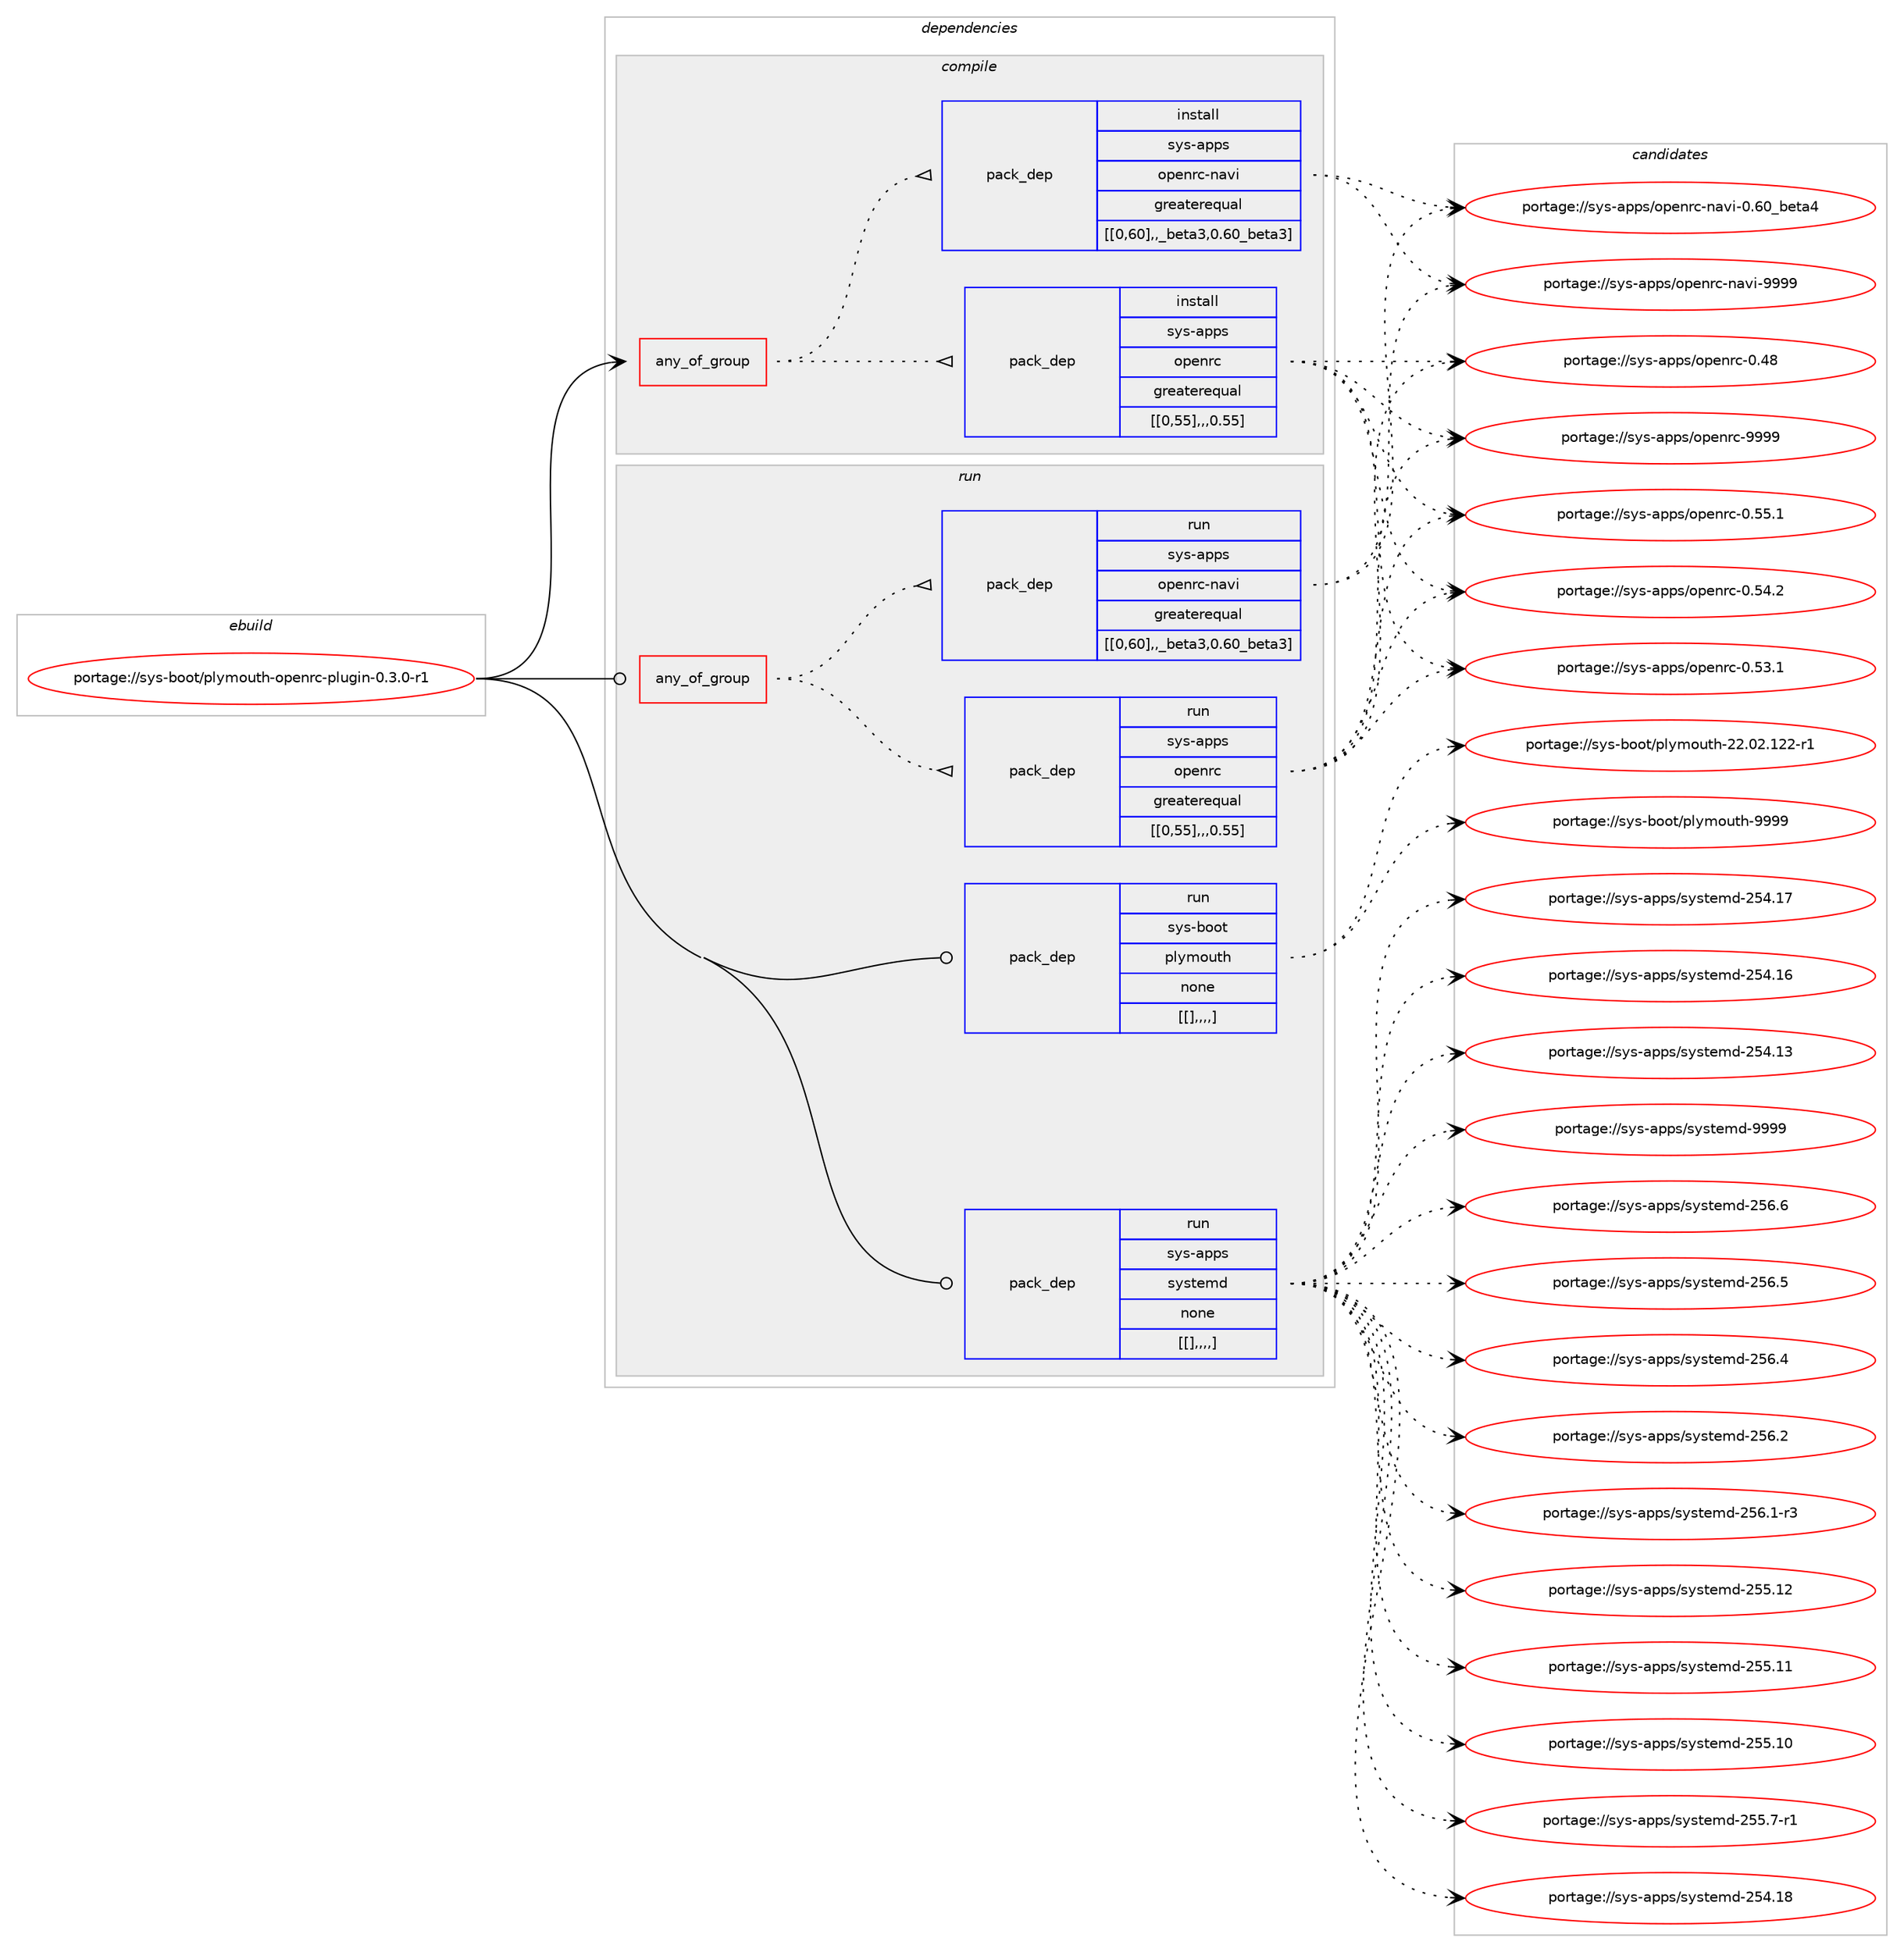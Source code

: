 digraph prolog {

# *************
# Graph options
# *************

newrank=true;
concentrate=true;
compound=true;
graph [rankdir=LR,fontname=Helvetica,fontsize=10,ranksep=1.5];#, ranksep=2.5, nodesep=0.2];
edge  [arrowhead=vee];
node  [fontname=Helvetica,fontsize=10];

# **********
# The ebuild
# **********

subgraph cluster_leftcol {
color=gray;
label=<<i>ebuild</i>>;
id [label="portage://sys-boot/plymouth-openrc-plugin-0.3.0-r1", color=red, width=4, href="../sys-boot/plymouth-openrc-plugin-0.3.0-r1.svg"];
}

# ****************
# The dependencies
# ****************

subgraph cluster_midcol {
color=gray;
label=<<i>dependencies</i>>;
subgraph cluster_compile {
fillcolor="#eeeeee";
style=filled;
label=<<i>compile</i>>;
subgraph any2754 {
dependency440492 [label=<<TABLE BORDER="0" CELLBORDER="1" CELLSPACING="0" CELLPADDING="4"><TR><TD CELLPADDING="10">any_of_group</TD></TR></TABLE>>, shape=none, color=red];subgraph pack319258 {
dependency440493 [label=<<TABLE BORDER="0" CELLBORDER="1" CELLSPACING="0" CELLPADDING="4" WIDTH="220"><TR><TD ROWSPAN="6" CELLPADDING="30">pack_dep</TD></TR><TR><TD WIDTH="110">install</TD></TR><TR><TD>sys-apps</TD></TR><TR><TD>openrc</TD></TR><TR><TD>greaterequal</TD></TR><TR><TD>[[0,55],,,0.55]</TD></TR></TABLE>>, shape=none, color=blue];
}
dependency440492:e -> dependency440493:w [weight=20,style="dotted",arrowhead="oinv"];
subgraph pack319259 {
dependency440494 [label=<<TABLE BORDER="0" CELLBORDER="1" CELLSPACING="0" CELLPADDING="4" WIDTH="220"><TR><TD ROWSPAN="6" CELLPADDING="30">pack_dep</TD></TR><TR><TD WIDTH="110">install</TD></TR><TR><TD>sys-apps</TD></TR><TR><TD>openrc-navi</TD></TR><TR><TD>greaterequal</TD></TR><TR><TD>[[0,60],,_beta3,0.60_beta3]</TD></TR></TABLE>>, shape=none, color=blue];
}
dependency440492:e -> dependency440494:w [weight=20,style="dotted",arrowhead="oinv"];
}
id:e -> dependency440492:w [weight=20,style="solid",arrowhead="vee"];
}
subgraph cluster_compileandrun {
fillcolor="#eeeeee";
style=filled;
label=<<i>compile and run</i>>;
}
subgraph cluster_run {
fillcolor="#eeeeee";
style=filled;
label=<<i>run</i>>;
subgraph any2755 {
dependency440495 [label=<<TABLE BORDER="0" CELLBORDER="1" CELLSPACING="0" CELLPADDING="4"><TR><TD CELLPADDING="10">any_of_group</TD></TR></TABLE>>, shape=none, color=red];subgraph pack319260 {
dependency440496 [label=<<TABLE BORDER="0" CELLBORDER="1" CELLSPACING="0" CELLPADDING="4" WIDTH="220"><TR><TD ROWSPAN="6" CELLPADDING="30">pack_dep</TD></TR><TR><TD WIDTH="110">run</TD></TR><TR><TD>sys-apps</TD></TR><TR><TD>openrc</TD></TR><TR><TD>greaterequal</TD></TR><TR><TD>[[0,55],,,0.55]</TD></TR></TABLE>>, shape=none, color=blue];
}
dependency440495:e -> dependency440496:w [weight=20,style="dotted",arrowhead="oinv"];
subgraph pack319261 {
dependency440497 [label=<<TABLE BORDER="0" CELLBORDER="1" CELLSPACING="0" CELLPADDING="4" WIDTH="220"><TR><TD ROWSPAN="6" CELLPADDING="30">pack_dep</TD></TR><TR><TD WIDTH="110">run</TD></TR><TR><TD>sys-apps</TD></TR><TR><TD>openrc-navi</TD></TR><TR><TD>greaterequal</TD></TR><TR><TD>[[0,60],,_beta3,0.60_beta3]</TD></TR></TABLE>>, shape=none, color=blue];
}
dependency440495:e -> dependency440497:w [weight=20,style="dotted",arrowhead="oinv"];
}
id:e -> dependency440495:w [weight=20,style="solid",arrowhead="odot"];
subgraph pack319262 {
dependency440498 [label=<<TABLE BORDER="0" CELLBORDER="1" CELLSPACING="0" CELLPADDING="4" WIDTH="220"><TR><TD ROWSPAN="6" CELLPADDING="30">pack_dep</TD></TR><TR><TD WIDTH="110">run</TD></TR><TR><TD>sys-boot</TD></TR><TR><TD>plymouth</TD></TR><TR><TD>none</TD></TR><TR><TD>[[],,,,]</TD></TR></TABLE>>, shape=none, color=blue];
}
id:e -> dependency440498:w [weight=20,style="solid",arrowhead="odot"];
subgraph pack319263 {
dependency440499 [label=<<TABLE BORDER="0" CELLBORDER="1" CELLSPACING="0" CELLPADDING="4" WIDTH="220"><TR><TD ROWSPAN="6" CELLPADDING="30">pack_dep</TD></TR><TR><TD WIDTH="110">run</TD></TR><TR><TD>sys-apps</TD></TR><TR><TD>systemd</TD></TR><TR><TD>none</TD></TR><TR><TD>[[],,,,]</TD></TR></TABLE>>, shape=none, color=blue];
}
id:e -> dependency440499:w [weight=20,style="solid",arrowhead="odot"];
}
}

# **************
# The candidates
# **************

subgraph cluster_choices {
rank=same;
color=gray;
label=<<i>candidates</i>>;

subgraph choice319258 {
color=black;
nodesep=1;
choice115121115459711211211547111112101110114994557575757 [label="portage://sys-apps/openrc-9999", color=red, width=4,href="../sys-apps/openrc-9999.svg"];
choice1151211154597112112115471111121011101149945484653534649 [label="portage://sys-apps/openrc-0.55.1", color=red, width=4,href="../sys-apps/openrc-0.55.1.svg"];
choice1151211154597112112115471111121011101149945484653524650 [label="portage://sys-apps/openrc-0.54.2", color=red, width=4,href="../sys-apps/openrc-0.54.2.svg"];
choice1151211154597112112115471111121011101149945484653514649 [label="portage://sys-apps/openrc-0.53.1", color=red, width=4,href="../sys-apps/openrc-0.53.1.svg"];
choice115121115459711211211547111112101110114994548465256 [label="portage://sys-apps/openrc-0.48", color=red, width=4,href="../sys-apps/openrc-0.48.svg"];
dependency440493:e -> choice115121115459711211211547111112101110114994557575757:w [style=dotted,weight="100"];
dependency440493:e -> choice1151211154597112112115471111121011101149945484653534649:w [style=dotted,weight="100"];
dependency440493:e -> choice1151211154597112112115471111121011101149945484653524650:w [style=dotted,weight="100"];
dependency440493:e -> choice1151211154597112112115471111121011101149945484653514649:w [style=dotted,weight="100"];
dependency440493:e -> choice115121115459711211211547111112101110114994548465256:w [style=dotted,weight="100"];
}
subgraph choice319259 {
color=black;
nodesep=1;
choice1151211154597112112115471111121011101149945110971181054557575757 [label="portage://sys-apps/openrc-navi-9999", color=red, width=4,href="../sys-apps/openrc-navi-9999.svg"];
choice115121115459711211211547111112101110114994511097118105454846544895981011169752 [label="portage://sys-apps/openrc-navi-0.60_beta4", color=red, width=4,href="../sys-apps/openrc-navi-0.60_beta4.svg"];
dependency440494:e -> choice1151211154597112112115471111121011101149945110971181054557575757:w [style=dotted,weight="100"];
dependency440494:e -> choice115121115459711211211547111112101110114994511097118105454846544895981011169752:w [style=dotted,weight="100"];
}
subgraph choice319260 {
color=black;
nodesep=1;
choice115121115459711211211547111112101110114994557575757 [label="portage://sys-apps/openrc-9999", color=red, width=4,href="../sys-apps/openrc-9999.svg"];
choice1151211154597112112115471111121011101149945484653534649 [label="portage://sys-apps/openrc-0.55.1", color=red, width=4,href="../sys-apps/openrc-0.55.1.svg"];
choice1151211154597112112115471111121011101149945484653524650 [label="portage://sys-apps/openrc-0.54.2", color=red, width=4,href="../sys-apps/openrc-0.54.2.svg"];
choice1151211154597112112115471111121011101149945484653514649 [label="portage://sys-apps/openrc-0.53.1", color=red, width=4,href="../sys-apps/openrc-0.53.1.svg"];
choice115121115459711211211547111112101110114994548465256 [label="portage://sys-apps/openrc-0.48", color=red, width=4,href="../sys-apps/openrc-0.48.svg"];
dependency440496:e -> choice115121115459711211211547111112101110114994557575757:w [style=dotted,weight="100"];
dependency440496:e -> choice1151211154597112112115471111121011101149945484653534649:w [style=dotted,weight="100"];
dependency440496:e -> choice1151211154597112112115471111121011101149945484653524650:w [style=dotted,weight="100"];
dependency440496:e -> choice1151211154597112112115471111121011101149945484653514649:w [style=dotted,weight="100"];
dependency440496:e -> choice115121115459711211211547111112101110114994548465256:w [style=dotted,weight="100"];
}
subgraph choice319261 {
color=black;
nodesep=1;
choice1151211154597112112115471111121011101149945110971181054557575757 [label="portage://sys-apps/openrc-navi-9999", color=red, width=4,href="../sys-apps/openrc-navi-9999.svg"];
choice115121115459711211211547111112101110114994511097118105454846544895981011169752 [label="portage://sys-apps/openrc-navi-0.60_beta4", color=red, width=4,href="../sys-apps/openrc-navi-0.60_beta4.svg"];
dependency440497:e -> choice1151211154597112112115471111121011101149945110971181054557575757:w [style=dotted,weight="100"];
dependency440497:e -> choice115121115459711211211547111112101110114994511097118105454846544895981011169752:w [style=dotted,weight="100"];
}
subgraph choice319262 {
color=black;
nodesep=1;
choice1151211154598111111116471121081211091111171161044557575757 [label="portage://sys-boot/plymouth-9999", color=red, width=4,href="../sys-boot/plymouth-9999.svg"];
choice115121115459811111111647112108121109111117116104455050464850464950504511449 [label="portage://sys-boot/plymouth-22.02.122-r1", color=red, width=4,href="../sys-boot/plymouth-22.02.122-r1.svg"];
dependency440498:e -> choice1151211154598111111116471121081211091111171161044557575757:w [style=dotted,weight="100"];
dependency440498:e -> choice115121115459811111111647112108121109111117116104455050464850464950504511449:w [style=dotted,weight="100"];
}
subgraph choice319263 {
color=black;
nodesep=1;
choice1151211154597112112115471151211151161011091004557575757 [label="portage://sys-apps/systemd-9999", color=red, width=4,href="../sys-apps/systemd-9999.svg"];
choice115121115459711211211547115121115116101109100455053544654 [label="portage://sys-apps/systemd-256.6", color=red, width=4,href="../sys-apps/systemd-256.6.svg"];
choice115121115459711211211547115121115116101109100455053544653 [label="portage://sys-apps/systemd-256.5", color=red, width=4,href="../sys-apps/systemd-256.5.svg"];
choice115121115459711211211547115121115116101109100455053544652 [label="portage://sys-apps/systemd-256.4", color=red, width=4,href="../sys-apps/systemd-256.4.svg"];
choice115121115459711211211547115121115116101109100455053544650 [label="portage://sys-apps/systemd-256.2", color=red, width=4,href="../sys-apps/systemd-256.2.svg"];
choice1151211154597112112115471151211151161011091004550535446494511451 [label="portage://sys-apps/systemd-256.1-r3", color=red, width=4,href="../sys-apps/systemd-256.1-r3.svg"];
choice11512111545971121121154711512111511610110910045505353464950 [label="portage://sys-apps/systemd-255.12", color=red, width=4,href="../sys-apps/systemd-255.12.svg"];
choice11512111545971121121154711512111511610110910045505353464949 [label="portage://sys-apps/systemd-255.11", color=red, width=4,href="../sys-apps/systemd-255.11.svg"];
choice11512111545971121121154711512111511610110910045505353464948 [label="portage://sys-apps/systemd-255.10", color=red, width=4,href="../sys-apps/systemd-255.10.svg"];
choice1151211154597112112115471151211151161011091004550535346554511449 [label="portage://sys-apps/systemd-255.7-r1", color=red, width=4,href="../sys-apps/systemd-255.7-r1.svg"];
choice11512111545971121121154711512111511610110910045505352464956 [label="portage://sys-apps/systemd-254.18", color=red, width=4,href="../sys-apps/systemd-254.18.svg"];
choice11512111545971121121154711512111511610110910045505352464955 [label="portage://sys-apps/systemd-254.17", color=red, width=4,href="../sys-apps/systemd-254.17.svg"];
choice11512111545971121121154711512111511610110910045505352464954 [label="portage://sys-apps/systemd-254.16", color=red, width=4,href="../sys-apps/systemd-254.16.svg"];
choice11512111545971121121154711512111511610110910045505352464951 [label="portage://sys-apps/systemd-254.13", color=red, width=4,href="../sys-apps/systemd-254.13.svg"];
dependency440499:e -> choice1151211154597112112115471151211151161011091004557575757:w [style=dotted,weight="100"];
dependency440499:e -> choice115121115459711211211547115121115116101109100455053544654:w [style=dotted,weight="100"];
dependency440499:e -> choice115121115459711211211547115121115116101109100455053544653:w [style=dotted,weight="100"];
dependency440499:e -> choice115121115459711211211547115121115116101109100455053544652:w [style=dotted,weight="100"];
dependency440499:e -> choice115121115459711211211547115121115116101109100455053544650:w [style=dotted,weight="100"];
dependency440499:e -> choice1151211154597112112115471151211151161011091004550535446494511451:w [style=dotted,weight="100"];
dependency440499:e -> choice11512111545971121121154711512111511610110910045505353464950:w [style=dotted,weight="100"];
dependency440499:e -> choice11512111545971121121154711512111511610110910045505353464949:w [style=dotted,weight="100"];
dependency440499:e -> choice11512111545971121121154711512111511610110910045505353464948:w [style=dotted,weight="100"];
dependency440499:e -> choice1151211154597112112115471151211151161011091004550535346554511449:w [style=dotted,weight="100"];
dependency440499:e -> choice11512111545971121121154711512111511610110910045505352464956:w [style=dotted,weight="100"];
dependency440499:e -> choice11512111545971121121154711512111511610110910045505352464955:w [style=dotted,weight="100"];
dependency440499:e -> choice11512111545971121121154711512111511610110910045505352464954:w [style=dotted,weight="100"];
dependency440499:e -> choice11512111545971121121154711512111511610110910045505352464951:w [style=dotted,weight="100"];
}
}

}
